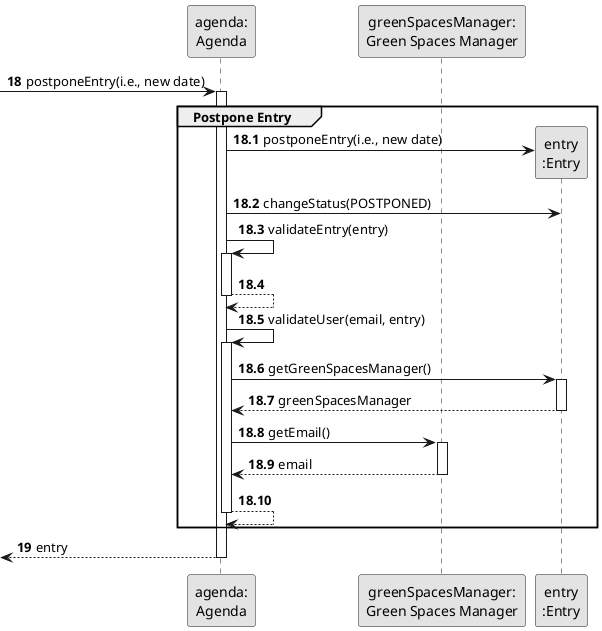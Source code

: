 @startuml
skinparam monochrome true
skinparam packageStyle rectangle
skinparam shadowing false

autonumber

'hide footbox

participant "agenda:\nAgenda" as AGENDA
participant "greenSpacesManager:\nGreen Spaces Manager" as USER
participant "entry\n:Entry" as ENTRY

autonumber 18

 -> AGENDA : postponeEntry(i.e., new date)
autonumber 18.1
activate AGENDA
    group Postpone Entry

            AGENDA -> ENTRY** : postponeEntry(i.e., new date)

            AGENDA -> ENTRY : changeStatus(POSTPONED)

                            AGENDA -> AGENDA: validateEntry(entry)
                            activate AGENDA

                            AGENDA --> AGENDA
                            deactivate AGENDA

                            AGENDA -> AGENDA: validateUser(email, entry)
                            activate AGENDA

                                AGENDA -> ENTRY: getGreenSpacesManager()
                                activate ENTRY

                                ENTRY --> AGENDA: greenSpacesManager
                                deactivate ENTRY

                                AGENDA -> USER: getEmail()
                                activate USER

                                USER --> AGENDA: email
                                deactivate USER

                            AGENDA --> AGENDA
                            deactivate AGENDA

    end
    autonumber 19
    <-- AGENDA  : entry
deactivate AGENDA

@enduml
